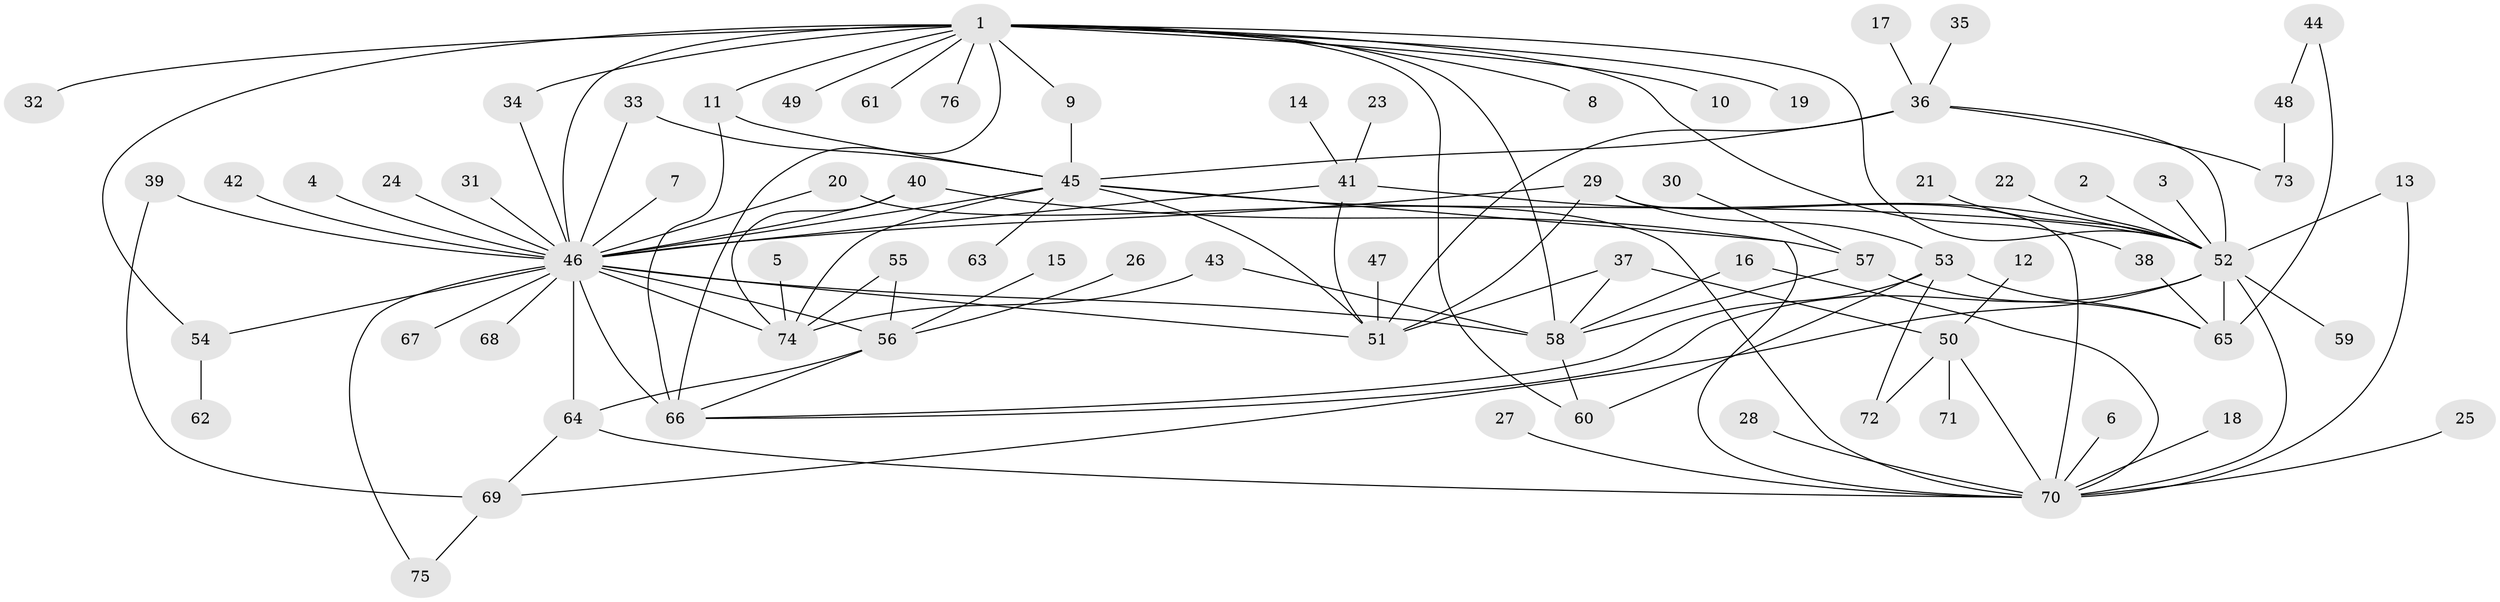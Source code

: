 // original degree distribution, {12: 0.006711409395973154, 11: 0.006711409395973154, 19: 0.006711409395973154, 3: 0.10738255033557047, 4: 0.0738255033557047, 28: 0.006711409395973154, 6: 0.040268456375838924, 15: 0.006711409395973154, 2: 0.2751677852348993, 5: 0.03355704697986577, 1: 0.4228187919463087, 8: 0.006711409395973154, 9: 0.006711409395973154}
// Generated by graph-tools (version 1.1) at 2025/26/03/09/25 03:26:06]
// undirected, 76 vertices, 117 edges
graph export_dot {
graph [start="1"]
  node [color=gray90,style=filled];
  1;
  2;
  3;
  4;
  5;
  6;
  7;
  8;
  9;
  10;
  11;
  12;
  13;
  14;
  15;
  16;
  17;
  18;
  19;
  20;
  21;
  22;
  23;
  24;
  25;
  26;
  27;
  28;
  29;
  30;
  31;
  32;
  33;
  34;
  35;
  36;
  37;
  38;
  39;
  40;
  41;
  42;
  43;
  44;
  45;
  46;
  47;
  48;
  49;
  50;
  51;
  52;
  53;
  54;
  55;
  56;
  57;
  58;
  59;
  60;
  61;
  62;
  63;
  64;
  65;
  66;
  67;
  68;
  69;
  70;
  71;
  72;
  73;
  74;
  75;
  76;
  1 -- 8 [weight=1.0];
  1 -- 9 [weight=1.0];
  1 -- 10 [weight=1.0];
  1 -- 11 [weight=1.0];
  1 -- 19 [weight=1.0];
  1 -- 32 [weight=1.0];
  1 -- 34 [weight=1.0];
  1 -- 38 [weight=1.0];
  1 -- 46 [weight=3.0];
  1 -- 49 [weight=1.0];
  1 -- 52 [weight=1.0];
  1 -- 54 [weight=1.0];
  1 -- 58 [weight=1.0];
  1 -- 60 [weight=1.0];
  1 -- 61 [weight=1.0];
  1 -- 66 [weight=2.0];
  1 -- 76 [weight=1.0];
  2 -- 52 [weight=1.0];
  3 -- 52 [weight=1.0];
  4 -- 46 [weight=1.0];
  5 -- 74 [weight=1.0];
  6 -- 70 [weight=1.0];
  7 -- 46 [weight=1.0];
  9 -- 45 [weight=1.0];
  11 -- 45 [weight=1.0];
  11 -- 66 [weight=1.0];
  12 -- 50 [weight=1.0];
  13 -- 52 [weight=1.0];
  13 -- 70 [weight=1.0];
  14 -- 41 [weight=1.0];
  15 -- 56 [weight=1.0];
  16 -- 58 [weight=1.0];
  16 -- 70 [weight=1.0];
  17 -- 36 [weight=1.0];
  18 -- 70 [weight=1.0];
  20 -- 46 [weight=1.0];
  20 -- 70 [weight=1.0];
  21 -- 52 [weight=1.0];
  22 -- 52 [weight=1.0];
  23 -- 41 [weight=1.0];
  24 -- 46 [weight=1.0];
  25 -- 70 [weight=1.0];
  26 -- 56 [weight=1.0];
  27 -- 70 [weight=1.0];
  28 -- 70 [weight=1.0];
  29 -- 46 [weight=1.0];
  29 -- 51 [weight=1.0];
  29 -- 53 [weight=1.0];
  29 -- 70 [weight=1.0];
  30 -- 57 [weight=1.0];
  31 -- 46 [weight=1.0];
  33 -- 45 [weight=1.0];
  33 -- 46 [weight=1.0];
  34 -- 46 [weight=1.0];
  35 -- 36 [weight=1.0];
  36 -- 45 [weight=2.0];
  36 -- 51 [weight=1.0];
  36 -- 52 [weight=1.0];
  36 -- 73 [weight=1.0];
  37 -- 50 [weight=1.0];
  37 -- 51 [weight=1.0];
  37 -- 58 [weight=1.0];
  38 -- 65 [weight=1.0];
  39 -- 46 [weight=1.0];
  39 -- 69 [weight=1.0];
  40 -- 46 [weight=1.0];
  40 -- 57 [weight=1.0];
  40 -- 74 [weight=1.0];
  41 -- 46 [weight=1.0];
  41 -- 51 [weight=1.0];
  41 -- 52 [weight=2.0];
  42 -- 46 [weight=1.0];
  43 -- 58 [weight=1.0];
  43 -- 74 [weight=1.0];
  44 -- 48 [weight=1.0];
  44 -- 65 [weight=1.0];
  45 -- 46 [weight=1.0];
  45 -- 51 [weight=1.0];
  45 -- 52 [weight=1.0];
  45 -- 63 [weight=1.0];
  45 -- 70 [weight=1.0];
  45 -- 74 [weight=1.0];
  46 -- 51 [weight=1.0];
  46 -- 54 [weight=1.0];
  46 -- 56 [weight=1.0];
  46 -- 58 [weight=1.0];
  46 -- 64 [weight=1.0];
  46 -- 66 [weight=1.0];
  46 -- 67 [weight=1.0];
  46 -- 68 [weight=1.0];
  46 -- 74 [weight=1.0];
  46 -- 75 [weight=1.0];
  47 -- 51 [weight=1.0];
  48 -- 73 [weight=1.0];
  50 -- 70 [weight=1.0];
  50 -- 71 [weight=1.0];
  50 -- 72 [weight=1.0];
  52 -- 59 [weight=1.0];
  52 -- 65 [weight=2.0];
  52 -- 66 [weight=1.0];
  52 -- 69 [weight=1.0];
  52 -- 70 [weight=1.0];
  53 -- 60 [weight=1.0];
  53 -- 65 [weight=2.0];
  53 -- 66 [weight=1.0];
  53 -- 72 [weight=1.0];
  54 -- 62 [weight=1.0];
  55 -- 56 [weight=1.0];
  55 -- 74 [weight=1.0];
  56 -- 64 [weight=1.0];
  56 -- 66 [weight=1.0];
  57 -- 58 [weight=1.0];
  57 -- 65 [weight=1.0];
  58 -- 60 [weight=1.0];
  64 -- 69 [weight=1.0];
  64 -- 70 [weight=1.0];
  69 -- 75 [weight=1.0];
}
